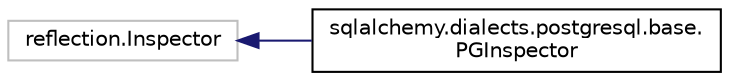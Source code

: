 digraph "Graphical Class Hierarchy"
{
 // LATEX_PDF_SIZE
  edge [fontname="Helvetica",fontsize="10",labelfontname="Helvetica",labelfontsize="10"];
  node [fontname="Helvetica",fontsize="10",shape=record];
  rankdir="LR";
  Node6841 [label="reflection.Inspector",height=0.2,width=0.4,color="grey75", fillcolor="white", style="filled",tooltip=" "];
  Node6841 -> Node0 [dir="back",color="midnightblue",fontsize="10",style="solid",fontname="Helvetica"];
  Node0 [label="sqlalchemy.dialects.postgresql.base.\lPGInspector",height=0.2,width=0.4,color="black", fillcolor="white", style="filled",URL="$classsqlalchemy_1_1dialects_1_1postgresql_1_1base_1_1PGInspector.html",tooltip=" "];
}
